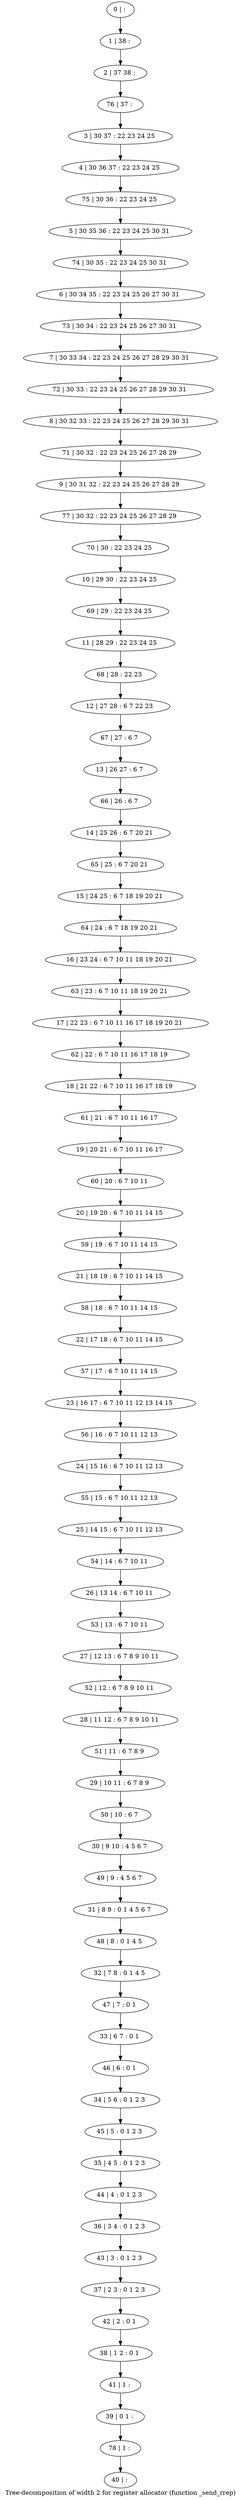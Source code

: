 digraph G {
graph [label="Tree-decomposition of width 2 for register allocator (function _send_rrep)"]
0[label="0 | : "];
1[label="1 | 38 : "];
2[label="2 | 37 38 : "];
3[label="3 | 30 37 : 22 23 24 25 "];
4[label="4 | 30 36 37 : 22 23 24 25 "];
5[label="5 | 30 35 36 : 22 23 24 25 30 31 "];
6[label="6 | 30 34 35 : 22 23 24 25 26 27 30 31 "];
7[label="7 | 30 33 34 : 22 23 24 25 26 27 28 29 30 31 "];
8[label="8 | 30 32 33 : 22 23 24 25 26 27 28 29 30 31 "];
9[label="9 | 30 31 32 : 22 23 24 25 26 27 28 29 "];
10[label="10 | 29 30 : 22 23 24 25 "];
11[label="11 | 28 29 : 22 23 24 25 "];
12[label="12 | 27 28 : 6 7 22 23 "];
13[label="13 | 26 27 : 6 7 "];
14[label="14 | 25 26 : 6 7 20 21 "];
15[label="15 | 24 25 : 6 7 18 19 20 21 "];
16[label="16 | 23 24 : 6 7 10 11 18 19 20 21 "];
17[label="17 | 22 23 : 6 7 10 11 16 17 18 19 20 21 "];
18[label="18 | 21 22 : 6 7 10 11 16 17 18 19 "];
19[label="19 | 20 21 : 6 7 10 11 16 17 "];
20[label="20 | 19 20 : 6 7 10 11 14 15 "];
21[label="21 | 18 19 : 6 7 10 11 14 15 "];
22[label="22 | 17 18 : 6 7 10 11 14 15 "];
23[label="23 | 16 17 : 6 7 10 11 12 13 14 15 "];
24[label="24 | 15 16 : 6 7 10 11 12 13 "];
25[label="25 | 14 15 : 6 7 10 11 12 13 "];
26[label="26 | 13 14 : 6 7 10 11 "];
27[label="27 | 12 13 : 6 7 8 9 10 11 "];
28[label="28 | 11 12 : 6 7 8 9 10 11 "];
29[label="29 | 10 11 : 6 7 8 9 "];
30[label="30 | 9 10 : 4 5 6 7 "];
31[label="31 | 8 9 : 0 1 4 5 6 7 "];
32[label="32 | 7 8 : 0 1 4 5 "];
33[label="33 | 6 7 : 0 1 "];
34[label="34 | 5 6 : 0 1 2 3 "];
35[label="35 | 4 5 : 0 1 2 3 "];
36[label="36 | 3 4 : 0 1 2 3 "];
37[label="37 | 2 3 : 0 1 2 3 "];
38[label="38 | 1 2 : 0 1 "];
39[label="39 | 0 1 : "];
40[label="40 | : "];
41[label="41 | 1 : "];
42[label="42 | 2 : 0 1 "];
43[label="43 | 3 : 0 1 2 3 "];
44[label="44 | 4 : 0 1 2 3 "];
45[label="45 | 5 : 0 1 2 3 "];
46[label="46 | 6 : 0 1 "];
47[label="47 | 7 : 0 1 "];
48[label="48 | 8 : 0 1 4 5 "];
49[label="49 | 9 : 4 5 6 7 "];
50[label="50 | 10 : 6 7 "];
51[label="51 | 11 : 6 7 8 9 "];
52[label="52 | 12 : 6 7 8 9 10 11 "];
53[label="53 | 13 : 6 7 10 11 "];
54[label="54 | 14 : 6 7 10 11 "];
55[label="55 | 15 : 6 7 10 11 12 13 "];
56[label="56 | 16 : 6 7 10 11 12 13 "];
57[label="57 | 17 : 6 7 10 11 14 15 "];
58[label="58 | 18 : 6 7 10 11 14 15 "];
59[label="59 | 19 : 6 7 10 11 14 15 "];
60[label="60 | 20 : 6 7 10 11 "];
61[label="61 | 21 : 6 7 10 11 16 17 "];
62[label="62 | 22 : 6 7 10 11 16 17 18 19 "];
63[label="63 | 23 : 6 7 10 11 18 19 20 21 "];
64[label="64 | 24 : 6 7 18 19 20 21 "];
65[label="65 | 25 : 6 7 20 21 "];
66[label="66 | 26 : 6 7 "];
67[label="67 | 27 : 6 7 "];
68[label="68 | 28 : 22 23 "];
69[label="69 | 29 : 22 23 24 25 "];
70[label="70 | 30 : 22 23 24 25 "];
71[label="71 | 30 32 : 22 23 24 25 26 27 28 29 "];
72[label="72 | 30 33 : 22 23 24 25 26 27 28 29 30 31 "];
73[label="73 | 30 34 : 22 23 24 25 26 27 30 31 "];
74[label="74 | 30 35 : 22 23 24 25 30 31 "];
75[label="75 | 30 36 : 22 23 24 25 "];
76[label="76 | 37 : "];
77[label="77 | 30 32 : 22 23 24 25 26 27 28 29 "];
78[label="78 | 1 : "];
0->1 ;
1->2 ;
3->4 ;
41->39 ;
38->41 ;
42->38 ;
37->42 ;
43->37 ;
36->43 ;
44->36 ;
35->44 ;
45->35 ;
34->45 ;
46->34 ;
33->46 ;
47->33 ;
32->47 ;
48->32 ;
31->48 ;
49->31 ;
30->49 ;
50->30 ;
29->50 ;
51->29 ;
28->51 ;
52->28 ;
27->52 ;
53->27 ;
26->53 ;
54->26 ;
25->54 ;
55->25 ;
24->55 ;
56->24 ;
23->56 ;
57->23 ;
22->57 ;
58->22 ;
21->58 ;
59->21 ;
20->59 ;
60->20 ;
19->60 ;
61->19 ;
18->61 ;
62->18 ;
17->62 ;
63->17 ;
16->63 ;
64->16 ;
15->64 ;
65->15 ;
14->65 ;
66->14 ;
13->66 ;
67->13 ;
12->67 ;
68->12 ;
11->68 ;
69->11 ;
10->69 ;
70->10 ;
71->9 ;
8->71 ;
72->8 ;
7->72 ;
73->7 ;
6->73 ;
74->6 ;
5->74 ;
75->5 ;
4->75 ;
76->3 ;
2->76 ;
77->70 ;
9->77 ;
78->40 ;
39->78 ;
}
